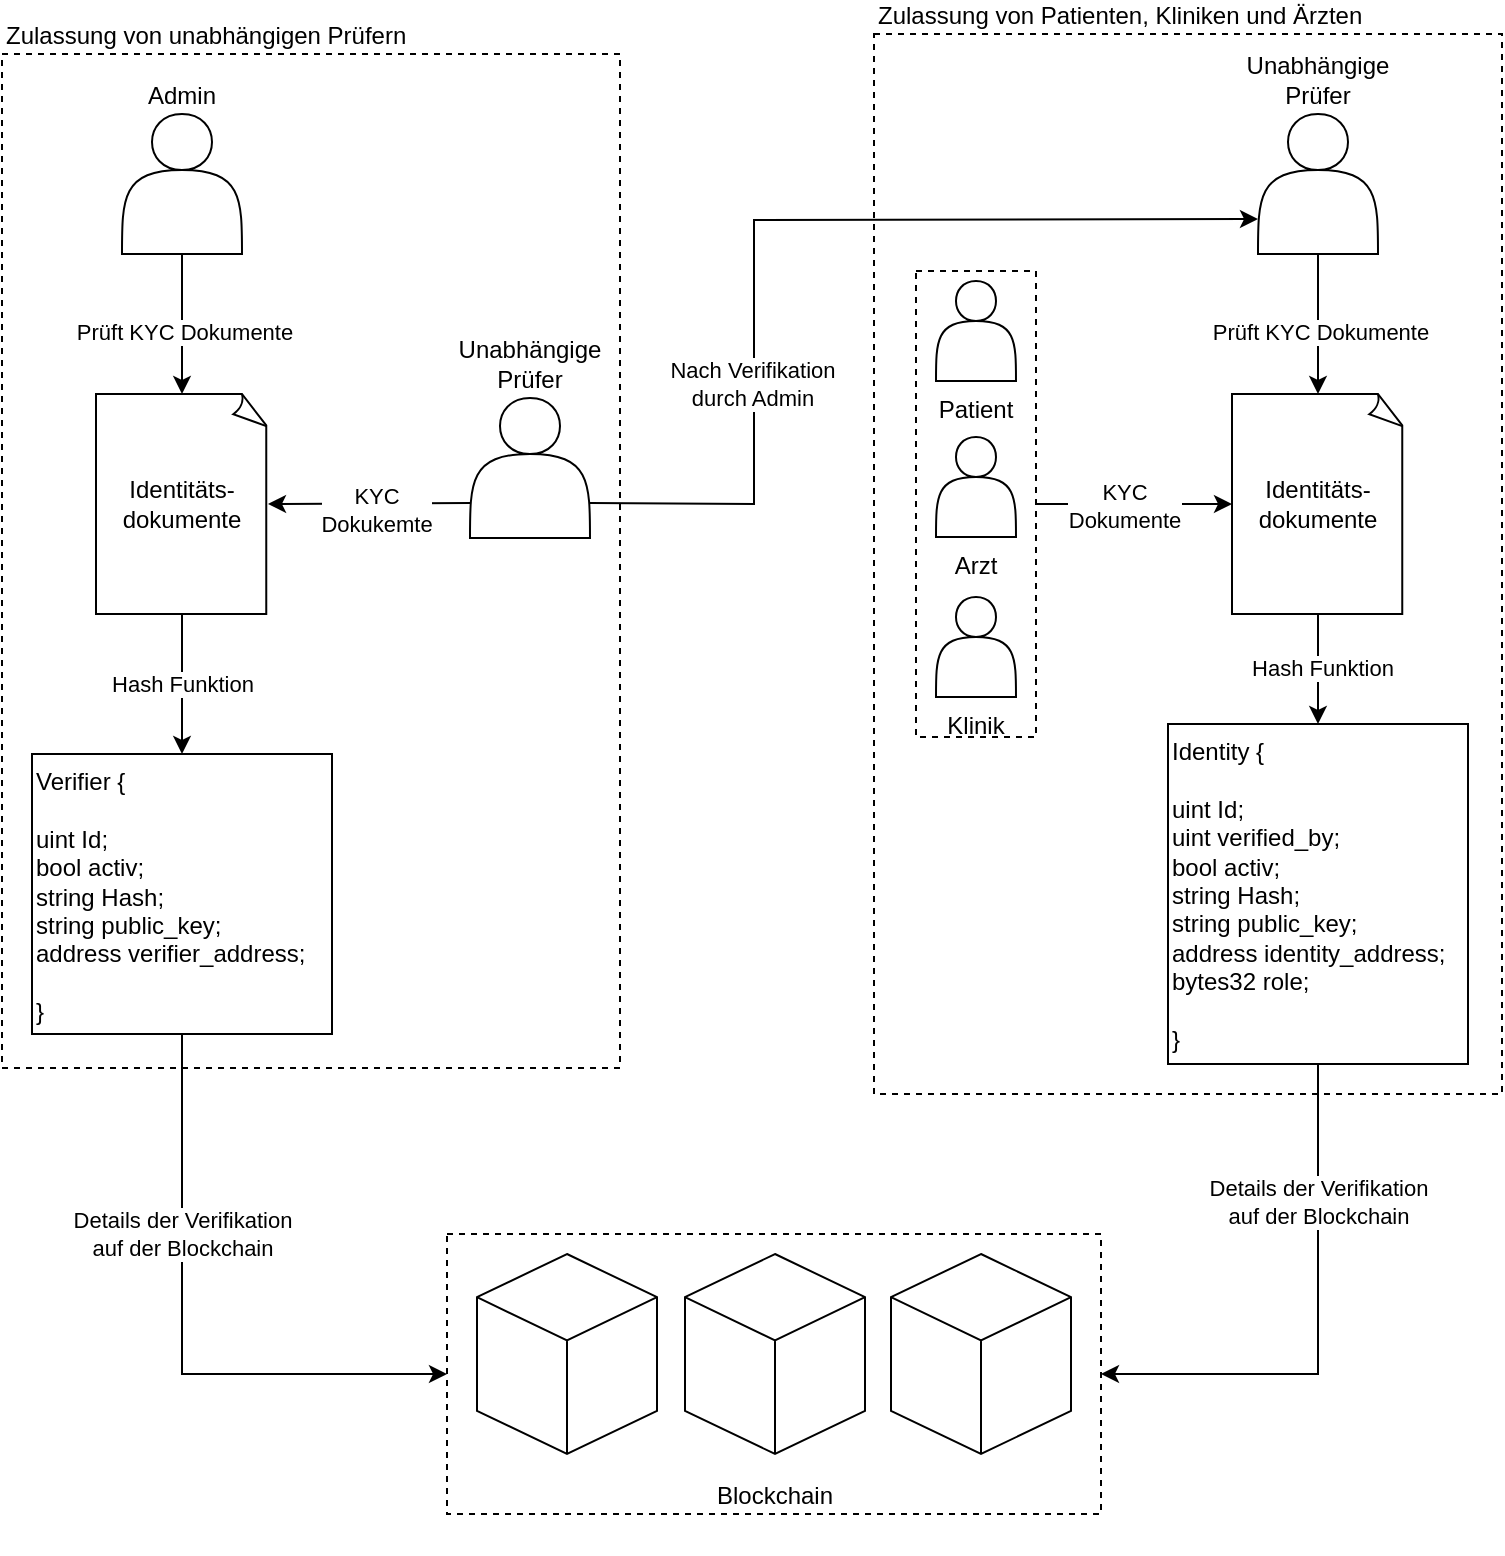 <mxfile version="21.1.2" type="embed">
    <diagram id="MRrzpHvAQg33kPX_Fjlm" name="Page-1">
        <mxGraphModel dx="1060" dy="848" grid="0" gridSize="10" guides="1" tooltips="1" connect="1" arrows="1" fold="1" page="1" pageScale="1" pageWidth="827" pageHeight="1169" math="0" shadow="0">
            <root>
                <mxCell id="0"/>
                <mxCell id="1" parent="0"/>
                <mxCell id="54" value="Zulassung von Patienten, Kliniken und Ärzten" style="rounded=0;whiteSpace=wrap;html=1;fillColor=none;dashed=1;labelPosition=center;verticalLabelPosition=top;align=left;verticalAlign=bottom;" parent="1" vertex="1">
                    <mxGeometry x="480" y="320" width="314" height="530" as="geometry"/>
                </mxCell>
                <mxCell id="53" value="Zulassung von unabhängigen Prüfern" style="rounded=0;whiteSpace=wrap;html=1;fillColor=none;dashed=1;labelPosition=center;verticalLabelPosition=top;align=left;verticalAlign=bottom;" parent="1" vertex="1">
                    <mxGeometry x="44" y="330" width="309" height="507" as="geometry"/>
                </mxCell>
                <mxCell id="48" style="edgeStyle=none;html=1;exitX=0.5;exitY=1;exitDx=0;exitDy=0;entryX=1;entryY=0.5;entryDx=0;entryDy=0;rounded=0;" parent="1" source="2" target="32" edge="1">
                    <mxGeometry relative="1" as="geometry">
                        <Array as="points">
                            <mxPoint x="702" y="990"/>
                        </Array>
                    </mxGeometry>
                </mxCell>
                <mxCell id="49" value="Details der Verifikation&lt;br&gt;auf der Blockchain" style="edgeLabel;html=1;align=center;verticalAlign=middle;resizable=0;points=[];" parent="48" vertex="1" connectable="0">
                    <mxGeometry x="-0.446" y="2" relative="1" as="geometry">
                        <mxPoint x="-2" y="-4" as="offset"/>
                    </mxGeometry>
                </mxCell>
                <mxCell id="2" value="Identity {&lt;br&gt;&lt;br&gt;uint Id;&lt;br&gt;uint verified_by;&lt;br&gt;bool activ;&lt;br&gt;string Hash;&lt;br&gt;string public_key;&lt;br&gt;address identity_address;&lt;br&gt;bytes32 role;&lt;br&gt;&lt;br&gt;}" style="rounded=0;whiteSpace=wrap;html=1;fillColor=none;align=left;labelPosition=center;verticalLabelPosition=middle;verticalAlign=top;" parent="1" vertex="1">
                    <mxGeometry x="627" y="665" width="150" height="170" as="geometry"/>
                </mxCell>
                <mxCell id="13" style="edgeStyle=none;html=1;exitX=0.5;exitY=1;exitDx=0;exitDy=0;entryX=0.5;entryY=0;entryDx=0;entryDy=0;entryPerimeter=0;" parent="1" source="3" target="11" edge="1">
                    <mxGeometry relative="1" as="geometry"/>
                </mxCell>
                <mxCell id="14" value="Prüft KYC Dokumente" style="edgeLabel;html=1;align=center;verticalAlign=middle;resizable=0;points=[];" parent="13" vertex="1" connectable="0">
                    <mxGeometry x="0.107" y="1" relative="1" as="geometry">
                        <mxPoint as="offset"/>
                    </mxGeometry>
                </mxCell>
                <mxCell id="3" value="Admin" style="shape=actor;whiteSpace=wrap;html=1;labelPosition=center;verticalLabelPosition=top;align=center;verticalAlign=bottom;" parent="1" vertex="1">
                    <mxGeometry x="104" y="360" width="60" height="70" as="geometry"/>
                </mxCell>
                <mxCell id="34" style="edgeStyle=none;html=1;exitX=0.5;exitY=1;exitDx=0;exitDy=0;entryX=0;entryY=0.5;entryDx=0;entryDy=0;rounded=0;" parent="1" source="4" target="32" edge="1">
                    <mxGeometry relative="1" as="geometry">
                        <Array as="points">
                            <mxPoint x="134" y="990"/>
                        </Array>
                    </mxGeometry>
                </mxCell>
                <mxCell id="35" value="Details der Verifikation&lt;br&gt;auf der Blockchain" style="edgeLabel;html=1;align=center;verticalAlign=middle;resizable=0;points=[];" parent="34" vertex="1" connectable="0">
                    <mxGeometry x="-0.019" relative="1" as="geometry">
                        <mxPoint y="-49" as="offset"/>
                    </mxGeometry>
                </mxCell>
                <mxCell id="4" value="Verifier {&lt;br&gt;&lt;br&gt;uint Id;&lt;br&gt;bool activ;&lt;br&gt;string Hash;&lt;br&gt;string public_key;&lt;br&gt;address verifier_address;&lt;br&gt;&lt;br&gt;}" style="rounded=0;whiteSpace=wrap;html=1;fillColor=none;align=left;labelPosition=center;verticalLabelPosition=middle;verticalAlign=top;" parent="1" vertex="1">
                    <mxGeometry x="59" y="680" width="150" height="140" as="geometry"/>
                </mxCell>
                <mxCell id="37" style="edgeStyle=none;html=1;exitX=0;exitY=0.75;exitDx=0;exitDy=0;entryX=1;entryY=0.5;entryDx=0;entryDy=0;entryPerimeter=0;" parent="1" source="5" target="11" edge="1">
                    <mxGeometry relative="1" as="geometry"/>
                </mxCell>
                <mxCell id="59" value="KYC&lt;br&gt;Dokukemte" style="edgeLabel;html=1;align=center;verticalAlign=middle;resizable=0;points=[];" parent="37" vertex="1" connectable="0">
                    <mxGeometry x="-0.182" y="3" relative="1" as="geometry">
                        <mxPoint x="-6" as="offset"/>
                    </mxGeometry>
                </mxCell>
                <mxCell id="55" style="edgeStyle=none;html=1;exitX=1;exitY=0.75;exitDx=0;exitDy=0;entryX=0;entryY=0.75;entryDx=0;entryDy=0;rounded=0;" parent="1" source="5" target="38" edge="1">
                    <mxGeometry relative="1" as="geometry">
                        <mxPoint x="410" y="400" as="targetPoint"/>
                        <Array as="points">
                            <mxPoint x="420" y="555"/>
                            <mxPoint x="420" y="413"/>
                        </Array>
                    </mxGeometry>
                </mxCell>
                <mxCell id="56" value="Nach Verifikation&lt;br&gt;durch Admin" style="edgeLabel;html=1;align=center;verticalAlign=middle;resizable=0;points=[];" parent="55" vertex="1" connectable="0">
                    <mxGeometry x="-0.399" y="1" relative="1" as="geometry">
                        <mxPoint y="1" as="offset"/>
                    </mxGeometry>
                </mxCell>
                <mxCell id="5" value="Unabhängige&lt;br&gt;Prüfer" style="shape=actor;whiteSpace=wrap;html=1;labelPosition=center;verticalLabelPosition=top;align=center;verticalAlign=bottom;" parent="1" vertex="1">
                    <mxGeometry x="278" y="502" width="60" height="70" as="geometry"/>
                </mxCell>
                <mxCell id="8" value="Patient" style="shape=actor;whiteSpace=wrap;html=1;labelPosition=center;verticalLabelPosition=bottom;align=center;verticalAlign=top;" parent="1" vertex="1">
                    <mxGeometry x="511" y="443.5" width="40" height="50" as="geometry"/>
                </mxCell>
                <mxCell id="9" value="Klinik" style="shape=actor;whiteSpace=wrap;html=1;labelPosition=center;verticalLabelPosition=bottom;align=center;verticalAlign=top;" parent="1" vertex="1">
                    <mxGeometry x="511" y="601.5" width="40" height="50" as="geometry"/>
                </mxCell>
                <mxCell id="10" value="Arzt" style="shape=actor;whiteSpace=wrap;html=1;labelPosition=center;verticalLabelPosition=bottom;align=center;verticalAlign=top;" parent="1" vertex="1">
                    <mxGeometry x="511" y="521.5" width="40" height="50" as="geometry"/>
                </mxCell>
                <mxCell id="15" style="edgeStyle=none;html=1;exitX=0.5;exitY=1;exitDx=0;exitDy=0;exitPerimeter=0;entryX=0.5;entryY=0;entryDx=0;entryDy=0;" parent="1" source="11" target="4" edge="1">
                    <mxGeometry relative="1" as="geometry"/>
                </mxCell>
                <mxCell id="16" value="Hash Funktion" style="edgeLabel;html=1;align=center;verticalAlign=middle;resizable=0;points=[];" parent="15" vertex="1" connectable="0">
                    <mxGeometry relative="1" as="geometry">
                        <mxPoint as="offset"/>
                    </mxGeometry>
                </mxCell>
                <mxCell id="11" value="Identitäts-dokumente" style="whiteSpace=wrap;html=1;shape=mxgraph.basic.document;fillColor=none;" parent="1" vertex="1">
                    <mxGeometry x="91" y="500" width="86" height="110" as="geometry"/>
                </mxCell>
                <mxCell id="33" value="" style="group" parent="1" vertex="1" connectable="0">
                    <mxGeometry x="266.5" y="920" width="327" height="160" as="geometry"/>
                </mxCell>
                <mxCell id="29" value="" style="html=1;whiteSpace=wrap;shape=isoCube2;backgroundOutline=1;isoAngle=15;" parent="33" vertex="1">
                    <mxGeometry x="15" y="10" width="90" height="100" as="geometry"/>
                </mxCell>
                <mxCell id="30" value="" style="html=1;whiteSpace=wrap;shape=isoCube2;backgroundOutline=1;isoAngle=15;" parent="33" vertex="1">
                    <mxGeometry x="119" y="10" width="90" height="100" as="geometry"/>
                </mxCell>
                <mxCell id="31" value="" style="html=1;whiteSpace=wrap;shape=isoCube2;backgroundOutline=1;isoAngle=15;" parent="33" vertex="1">
                    <mxGeometry x="222" y="10" width="90" height="100" as="geometry"/>
                </mxCell>
                <mxCell id="32" value="Blockchain" style="rounded=0;whiteSpace=wrap;html=1;fillColor=none;dashed=1;labelPosition=center;verticalLabelPosition=middle;align=center;verticalAlign=bottom;" parent="33" vertex="1">
                    <mxGeometry width="327" height="140" as="geometry"/>
                </mxCell>
                <mxCell id="38" value="Unabhängige&lt;br&gt;Prüfer" style="shape=actor;whiteSpace=wrap;html=1;labelPosition=center;verticalLabelPosition=top;align=center;verticalAlign=bottom;" parent="1" vertex="1">
                    <mxGeometry x="672" y="360" width="60" height="70" as="geometry"/>
                </mxCell>
                <mxCell id="39" style="edgeStyle=none;html=1;exitX=0.5;exitY=1;exitDx=0;exitDy=0;entryX=0.5;entryY=0;entryDx=0;entryDy=0;entryPerimeter=0;" parent="1" target="41" edge="1">
                    <mxGeometry relative="1" as="geometry">
                        <mxPoint x="702" y="430" as="sourcePoint"/>
                    </mxGeometry>
                </mxCell>
                <mxCell id="40" value="Prüft KYC Dokumente" style="edgeLabel;html=1;align=center;verticalAlign=middle;resizable=0;points=[];" parent="39" vertex="1" connectable="0">
                    <mxGeometry x="0.107" y="1" relative="1" as="geometry">
                        <mxPoint as="offset"/>
                    </mxGeometry>
                </mxCell>
                <mxCell id="46" style="edgeStyle=none;html=1;exitX=0.5;exitY=1;exitDx=0;exitDy=0;exitPerimeter=0;entryX=0.5;entryY=0;entryDx=0;entryDy=0;" parent="1" source="41" target="2" edge="1">
                    <mxGeometry relative="1" as="geometry"/>
                </mxCell>
                <mxCell id="47" value="Hash Funktion" style="edgeLabel;html=1;align=center;verticalAlign=middle;resizable=0;points=[];" parent="46" vertex="1" connectable="0">
                    <mxGeometry x="-0.029" y="2" relative="1" as="geometry">
                        <mxPoint as="offset"/>
                    </mxGeometry>
                </mxCell>
                <mxCell id="41" value="Identitäts-dokumente" style="whiteSpace=wrap;html=1;shape=mxgraph.basic.document;fillColor=none;" parent="1" vertex="1">
                    <mxGeometry x="659" y="500" width="86" height="110" as="geometry"/>
                </mxCell>
                <mxCell id="43" style="edgeStyle=none;html=1;exitX=1;exitY=0.5;exitDx=0;exitDy=0;entryX=0;entryY=0.5;entryDx=0;entryDy=0;entryPerimeter=0;" parent="1" source="42" target="41" edge="1">
                    <mxGeometry relative="1" as="geometry"/>
                </mxCell>
                <mxCell id="57" value="KYC&lt;br&gt;Dokumente" style="edgeLabel;html=1;align=center;verticalAlign=middle;resizable=0;points=[];" parent="43" vertex="1" connectable="0">
                    <mxGeometry x="-0.102" y="-1" relative="1" as="geometry">
                        <mxPoint as="offset"/>
                    </mxGeometry>
                </mxCell>
                <mxCell id="42" value="" style="rounded=0;whiteSpace=wrap;html=1;fillColor=none;dashed=1;" parent="1" vertex="1">
                    <mxGeometry x="501" y="438.5" width="60" height="233" as="geometry"/>
                </mxCell>
            </root>
        </mxGraphModel>
    </diagram>
</mxfile>